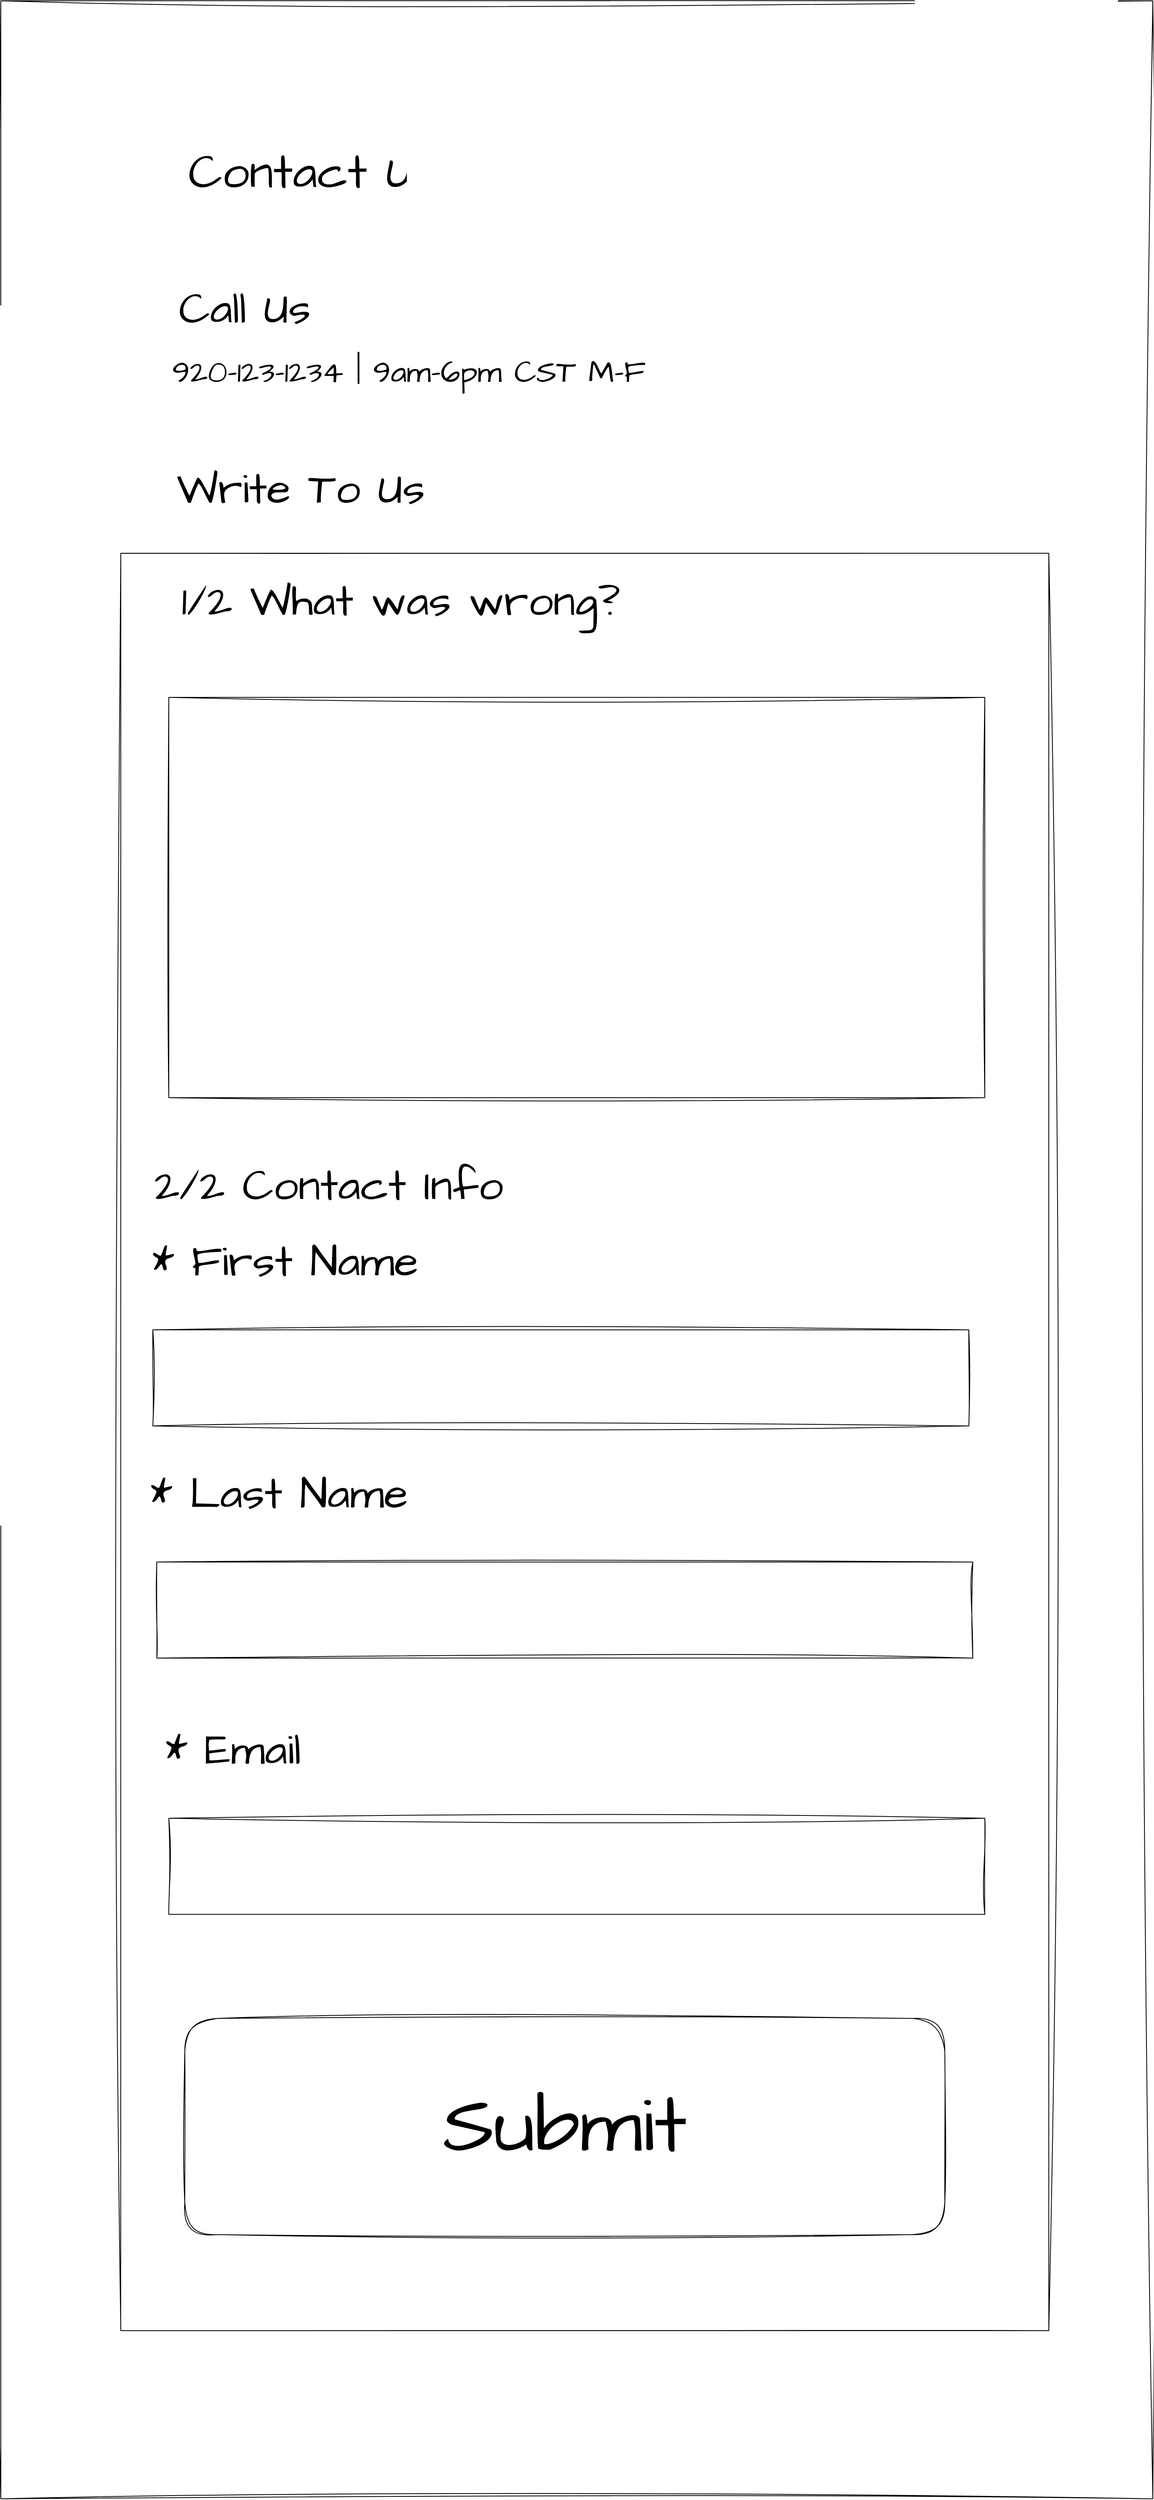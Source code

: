 <mxfile version="23.0.2" type="device">
  <diagram name="Page-1" id="M6mU1UnVFSXWQ-pQoWz6">
    <mxGraphModel dx="4886" dy="616" grid="1" gridSize="10" guides="1" tooltips="1" connect="1" arrows="1" fold="1" page="1" pageScale="1" pageWidth="850" pageHeight="1400" math="0" shadow="0">
      <root>
        <mxCell id="0" />
        <mxCell id="1" parent="0" />
        <mxCell id="s2hgowLs5H10p0vM7yE1-1" value="" style="rounded=0;whiteSpace=wrap;html=1;sketch=1;hachureGap=4;jiggle=2;curveFitting=1;fontFamily=Architects Daughter;fontSource=https%3A%2F%2Ffonts.googleapis.com%2Fcss%3Ffamily%3DArchitects%2BDaughter;fontSize=20;" vertex="1" parent="1">
          <mxGeometry x="880" y="2840" width="1440" height="3120" as="geometry" />
        </mxCell>
        <mxCell id="s2hgowLs5H10p0vM7yE1-3" value="Contact Us" style="rounded=0;whiteSpace=wrap;html=1;sketch=1;hachureGap=4;jiggle=2;curveFitting=1;fontFamily=Architects Daughter;fontSource=https%3A%2F%2Ffonts.googleapis.com%2Fcss%3Ffamily%3DArchitects%2BDaughter;fontSize=60;strokeColor=none;" vertex="1" parent="1">
          <mxGeometry x="1110" y="3020" width="320" height="70" as="geometry" />
        </mxCell>
        <mxCell id="s2hgowLs5H10p0vM7yE1-4" value="Call Us" style="rounded=0;whiteSpace=wrap;html=1;sketch=1;hachureGap=4;jiggle=2;curveFitting=1;fontFamily=Architects Daughter;fontSource=https%3A%2F%2Ffonts.googleapis.com%2Fcss%3Ffamily%3DArchitects%2BDaughter;fontSize=55;strokeColor=none;" vertex="1" parent="1">
          <mxGeometry x="1090" y="3190" width="190" height="70" as="geometry" />
        </mxCell>
        <mxCell id="s2hgowLs5H10p0vM7yE1-5" value="Write To Us" style="rounded=0;whiteSpace=wrap;html=1;sketch=1;hachureGap=4;jiggle=2;curveFitting=1;fontFamily=Architects Daughter;fontSource=https%3A%2F%2Ffonts.googleapis.com%2Fcss%3Ffamily%3DArchitects%2BDaughter;fontSize=55;strokeColor=none;" vertex="1" parent="1">
          <mxGeometry x="1090" y="3420" width="330" height="60" as="geometry" />
        </mxCell>
        <mxCell id="s2hgowLs5H10p0vM7yE1-7" style="edgeStyle=orthogonalEdgeStyle;rounded=0;sketch=1;hachureGap=4;jiggle=2;curveFitting=1;orthogonalLoop=1;jettySize=auto;html=1;exitX=0.5;exitY=1;exitDx=0;exitDy=0;fontFamily=Architects Daughter;fontSource=https%3A%2F%2Ffonts.googleapis.com%2Fcss%3Ffamily%3DArchitects%2BDaughter;fontSize=16;" edge="1" parent="1">
          <mxGeometry relative="1" as="geometry">
            <mxPoint x="1285" y="3490.0" as="sourcePoint" />
            <mxPoint x="1285" y="3490.0" as="targetPoint" />
          </mxGeometry>
        </mxCell>
        <mxCell id="s2hgowLs5H10p0vM7yE1-8" value="920-123-1234 | 9am-6pm CST M-F" style="rounded=0;whiteSpace=wrap;html=1;sketch=1;hachureGap=4;jiggle=2;curveFitting=1;fontFamily=Architects Daughter;fontSource=https%3A%2F%2Ffonts.googleapis.com%2Fcss%3Ffamily%3DArchitects%2BDaughter;fontSize=39;strokeColor=none;" vertex="1" parent="1">
          <mxGeometry x="1090" y="3270" width="600" height="70" as="geometry" />
        </mxCell>
        <mxCell id="s2hgowLs5H10p0vM7yE1-19" value="" style="rounded=0;whiteSpace=wrap;html=1;sketch=1;hachureGap=4;jiggle=2;curveFitting=1;fontFamily=Architects Daughter;fontSource=https%3A%2F%2Ffonts.googleapis.com%2Fcss%3Ffamily%3DArchitects%2BDaughter;fontSize=20;" vertex="1" parent="1">
          <mxGeometry x="1030" y="3530" width="1160" height="2220" as="geometry" />
        </mxCell>
        <mxCell id="s2hgowLs5H10p0vM7yE1-9" value="1/2 What was wrong?" style="rounded=0;whiteSpace=wrap;html=1;sketch=1;hachureGap=4;jiggle=2;curveFitting=1;fontFamily=Architects Daughter;fontSource=https%3A%2F%2Ffonts.googleapis.com%2Fcss%3Ffamily%3DArchitects%2BDaughter;fontSize=55;strokeColor=none;" vertex="1" parent="1">
          <mxGeometry x="1090" y="3560" width="580" height="60" as="geometry" />
        </mxCell>
        <mxCell id="s2hgowLs5H10p0vM7yE1-10" value="" style="rounded=0;whiteSpace=wrap;html=1;sketch=1;hachureGap=4;jiggle=2;curveFitting=1;fontFamily=Architects Daughter;fontSource=https%3A%2F%2Ffonts.googleapis.com%2Fcss%3Ffamily%3DArchitects%2BDaughter;fontSize=20;" vertex="1" parent="1">
          <mxGeometry x="1090" y="3710" width="1020" height="500" as="geometry" />
        </mxCell>
        <mxCell id="s2hgowLs5H10p0vM7yE1-11" value="2/2 Contact Info" style="rounded=0;whiteSpace=wrap;html=1;sketch=1;hachureGap=4;jiggle=2;curveFitting=1;fontFamily=Architects Daughter;fontSource=https%3A%2F%2Ffonts.googleapis.com%2Fcss%3Ffamily%3DArchitects%2BDaughter;fontSize=55;strokeColor=none;" vertex="1" parent="1">
          <mxGeometry x="1070" y="4290" width="440" height="60" as="geometry" />
        </mxCell>
        <mxCell id="s2hgowLs5H10p0vM7yE1-12" value="* First Name" style="rounded=0;whiteSpace=wrap;html=1;sketch=1;hachureGap=4;jiggle=2;curveFitting=1;fontFamily=Architects Daughter;fontSource=https%3A%2F%2Ffonts.googleapis.com%2Fcss%3Ffamily%3DArchitects%2BDaughter;fontSize=55;strokeColor=none;" vertex="1" parent="1">
          <mxGeometry x="1060" y="4380" width="350" height="70" as="geometry" />
        </mxCell>
        <mxCell id="s2hgowLs5H10p0vM7yE1-14" value="" style="rounded=0;whiteSpace=wrap;html=1;sketch=1;hachureGap=4;jiggle=2;curveFitting=1;fontFamily=Architects Daughter;fontSource=https%3A%2F%2Ffonts.googleapis.com%2Fcss%3Ffamily%3DArchitects%2BDaughter;fontSize=20;" vertex="1" parent="1">
          <mxGeometry x="1070" y="4500" width="1020" height="120" as="geometry" />
        </mxCell>
        <mxCell id="s2hgowLs5H10p0vM7yE1-15" value="* Last Name" style="rounded=0;whiteSpace=wrap;html=1;sketch=1;hachureGap=4;jiggle=2;curveFitting=1;fontFamily=Architects Daughter;fontSource=https%3A%2F%2Ffonts.googleapis.com%2Fcss%3Ffamily%3DArchitects%2BDaughter;fontSize=55;strokeColor=none;" vertex="1" parent="1">
          <mxGeometry x="1065" y="4670" width="325" height="70" as="geometry" />
        </mxCell>
        <mxCell id="s2hgowLs5H10p0vM7yE1-16" value="" style="rounded=0;whiteSpace=wrap;html=1;sketch=1;hachureGap=4;jiggle=2;curveFitting=1;fontFamily=Architects Daughter;fontSource=https%3A%2F%2Ffonts.googleapis.com%2Fcss%3Ffamily%3DArchitects%2BDaughter;fontSize=20;" vertex="1" parent="1">
          <mxGeometry x="1075" y="4790" width="1020" height="120" as="geometry" />
        </mxCell>
        <mxCell id="s2hgowLs5H10p0vM7yE1-17" value="* Email" style="rounded=0;whiteSpace=wrap;html=1;sketch=1;hachureGap=4;jiggle=2;curveFitting=1;fontFamily=Architects Daughter;fontSource=https%3A%2F%2Ffonts.googleapis.com%2Fcss%3Ffamily%3DArchitects%2BDaughter;fontSize=55;strokeColor=none;" vertex="1" parent="1">
          <mxGeometry x="1080" y="4990" width="180" height="70" as="geometry" />
        </mxCell>
        <mxCell id="s2hgowLs5H10p0vM7yE1-18" value="" style="rounded=0;whiteSpace=wrap;html=1;sketch=1;hachureGap=4;jiggle=2;curveFitting=1;fontFamily=Architects Daughter;fontSource=https%3A%2F%2Ffonts.googleapis.com%2Fcss%3Ffamily%3DArchitects%2BDaughter;fontSize=20;" vertex="1" parent="1">
          <mxGeometry x="1090" y="5110" width="1020" height="120" as="geometry" />
        </mxCell>
        <mxCell id="s2hgowLs5H10p0vM7yE1-20" value="Submit" style="rounded=1;whiteSpace=wrap;html=1;sketch=1;hachureGap=4;jiggle=2;curveFitting=1;fontFamily=Architects Daughter;fontSource=https%3A%2F%2Ffonts.googleapis.com%2Fcss%3Ffamily%3DArchitects%2BDaughter;fontSize=100;" vertex="1" parent="1">
          <mxGeometry x="1110" y="5360" width="950" height="270" as="geometry" />
        </mxCell>
      </root>
    </mxGraphModel>
  </diagram>
</mxfile>

